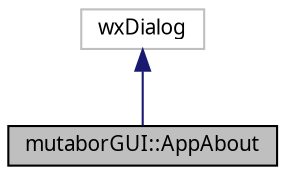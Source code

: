 digraph "mutaborGUI::AppAbout"
{
  edge [fontname="Sans",fontsize="10",labelfontname="Sans",labelfontsize="10"];
  node [fontname="Sans",fontsize="10",shape=record];
  Node2 [label="mutaborGUI::AppAbout",height=0.2,width=0.4,color="black", fillcolor="grey75", style="filled", fontcolor="black"];
  Node3 -> Node2 [dir="back",color="midnightblue",fontsize="10",style="solid",fontname="Sans"];
  Node3 [label="wxDialog",height=0.2,width=0.4,color="grey75", fillcolor="white", style="filled"];
}
